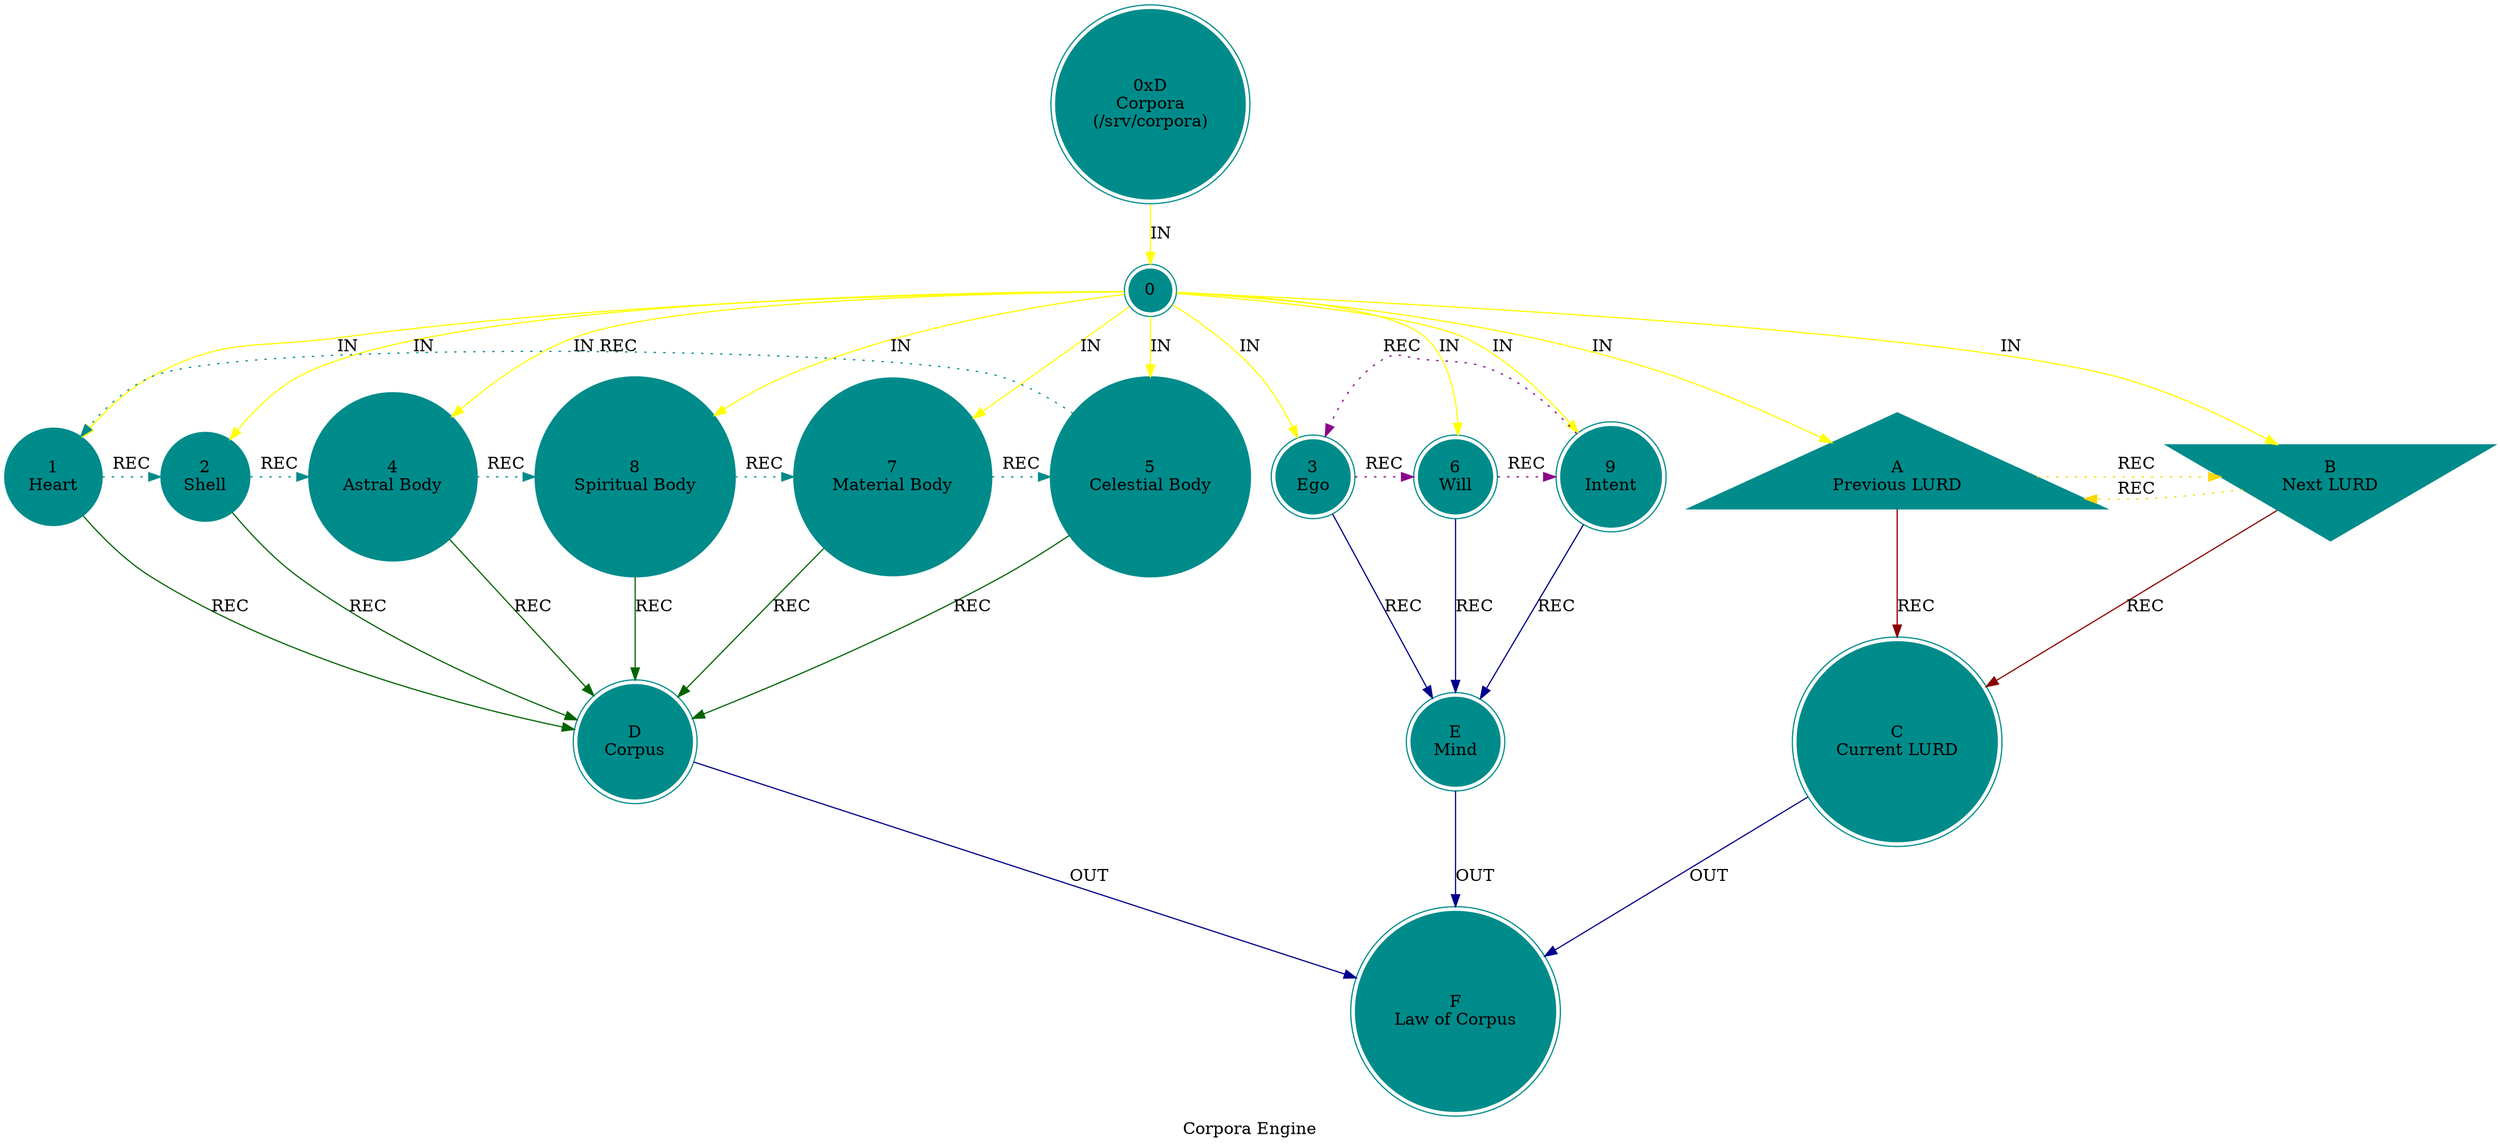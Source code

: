 digraph G {
    label = "Corpora Engine";
    style = filled;
    color = red;
    comment = "";
    node [shape = circle; style = filled; color = darkcyan;];
    
    spark_d_mythos_t [label = "0xD\nCorpora\n(/srv/corpora)";shape = doublecircle;];
    
    // The Sacred 3-6-9 (Boundary of Perception).
    // "If you knew the magnificence of 3, 6, and 9, you would have a key to the universe." — Tesla.
    // The 1-2-4-8-7-5 Vortex (Boundary of Comprehension).
    spark_0_corpus_t [label = "0\n";shape = doublecircle;comment = "";];
    spark_1_corpus_t [label = "1\nHeart";shape = circle;comment = "";];
    spark_2_corpus_t [label = "2\nShell";shape = circle;comment = "";];
    spark_4_corpus_t [label = "4\nAstral Body";shape = circle;comment = "";];
    spark_8_corpus_t [label = "8\nSpiritual Body";shape = circle;comment = "";];
    spark_7_corpus_t [label = "7\nMaterial Body";shape = circle;comment = "";];
    spark_5_corpus_t [label = "5\nCelestial Body";shape = circle;comment = "";];
    spark_3_corpus_t [label = "3\nEgo";shape = doublecircle;comment = "";];
    spark_6_corpus_t [label = "6\nWill";shape = doublecircle;comment = "";];
    spark_9_corpus_t [label = "9\nIntent";shape = doublecircle;comment = "";];
    spark_a_corpus_t [label = "A\nPrevious LURD";shape = triangle;comment = "";];
    spark_b_corpus_t [label = "B\nNext LURD";shape = invtriangle;comment = "";];
    spark_c_corpus_t [label = "C\nCurrent LURD";shape = doublecircle;comment = "";];
    spark_d_corpus_t [label = "D\nCorpus";shape = doublecircle;comment = "";];
    spark_e_corpus_t [label = "E\nMind";shape = doublecircle;comment = "";];
    spark_f_corpus_t [label = "F\nLaw of Corpus";shape = doublecircle;comment = "";];
    
    // IN = Input
    // OUT = Output
    // REC = Recursion
    spark_d_mythos_t -> spark_0_corpus_t -> {spark_a_corpus_t spark_b_corpus_t spark_1_corpus_t spark_2_corpus_t spark_3_corpus_t spark_4_corpus_t spark_5_corpus_t spark_6_corpus_t spark_7_corpus_t spark_8_corpus_t spark_9_corpus_t} [label = "IN"; color = yellow; comment = "";];
    
    {spark_a_corpus_t spark_b_corpus_t} -> spark_c_corpus_t [label = "REC"; color = darkred; comment = "";];
    {spark_1_corpus_t spark_2_corpus_t spark_4_corpus_t spark_8_corpus_t spark_7_corpus_t spark_5_corpus_t} -> spark_d_corpus_t [label = "REC"; color = darkgreen; comment = "";];
    {spark_3_corpus_t spark_6_corpus_t spark_9_corpus_t} -> spark_e_corpus_t [label = "REC"; color = darkblue; comment = "";];
    
    spark_1_corpus_t -> spark_2_corpus_t -> spark_4_corpus_t -> spark_8_corpus_t -> spark_7_corpus_t -> spark_5_corpus_t -> spark_1_corpus_t [label = "REC"; color = darkcyan; comment = ""; style = dotted; constraint = false;];
    spark_3_corpus_t -> spark_6_corpus_t -> spark_9_corpus_t -> spark_3_corpus_t [label = "REC"; color = darkmagenta; comment = ""; style = dotted; constraint = false;];
    spark_a_corpus_t -> spark_b_corpus_t -> spark_a_corpus_t [label = "REC"; color = gold; comment = ""; style = dotted; constraint = false;];
    
    {spark_c_corpus_t spark_d_corpus_t spark_e_corpus_t} -> spark_f_corpus_t [label = "OUT"; color = darkblue; comment = "";];
}